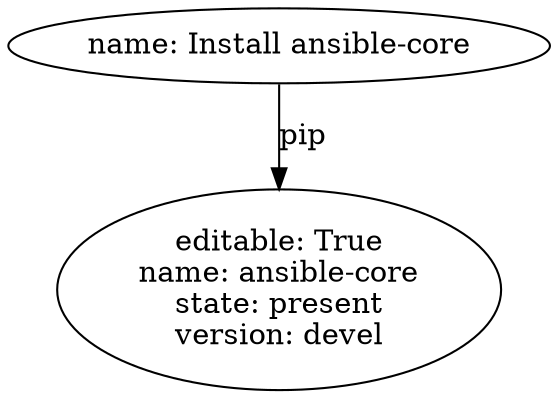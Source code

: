 digraph graphname {
2288 [label="editable: True\nname: ansible-core\nstate: present\nversion: devel\n"];
2287 [label="name: Install ansible-core\n"];
2287 -> 2288 [label="pip"];
}
